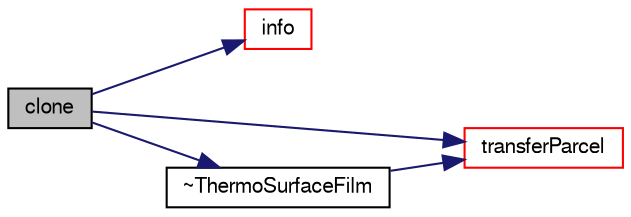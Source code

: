 digraph "clone"
{
  bgcolor="transparent";
  edge [fontname="FreeSans",fontsize="10",labelfontname="FreeSans",labelfontsize="10"];
  node [fontname="FreeSans",fontsize="10",shape=record];
  rankdir="LR";
  Node1443 [label="clone",height=0.2,width=0.4,color="black", fillcolor="grey75", style="filled", fontcolor="black"];
  Node1443 -> Node1444 [color="midnightblue",fontsize="10",style="solid",fontname="FreeSans"];
  Node1444 [label="info",height=0.2,width=0.4,color="red",URL="$a24374.html#a535c2aef67becff77ed292ab0eceb44c",tooltip="Write surface film info to stream. "];
  Node1443 -> Node1468 [color="midnightblue",fontsize="10",style="solid",fontname="FreeSans"];
  Node1468 [label="transferParcel",height=0.2,width=0.4,color="red",URL="$a24374.html#af3f1c3e45a0819d21913ec81e6de7525",tooltip="Transfer parcel from cloud to surface film. "];
  Node1443 -> Node1927 [color="midnightblue",fontsize="10",style="solid",fontname="FreeSans"];
  Node1927 [label="~ThermoSurfaceFilm",height=0.2,width=0.4,color="black",URL="$a24374.html#a4c1bf47dfb0942dc56f8773db040c338",tooltip="Destructor. "];
  Node1927 -> Node1468 [color="midnightblue",fontsize="10",style="solid",fontname="FreeSans"];
}
